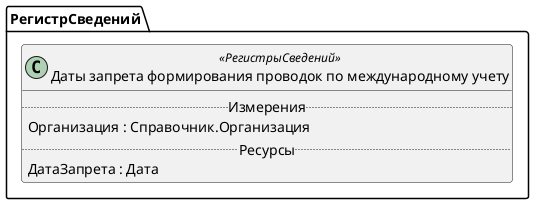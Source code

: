 ﻿@startuml ДатыЗапретаФормированияПроводокМеждународныйУчет
'!include templates.wsd
'..\include templates.wsd
class РегистрСведений.ДатыЗапретаФормированияПроводокМеждународныйУчет as "Даты запрета формирования проводок по международному учету" <<РегистрыСведений>>
{
..Измерения..
Организация : Справочник.Организация
..Ресурсы..
ДатаЗапрета : Дата
}
@enduml
